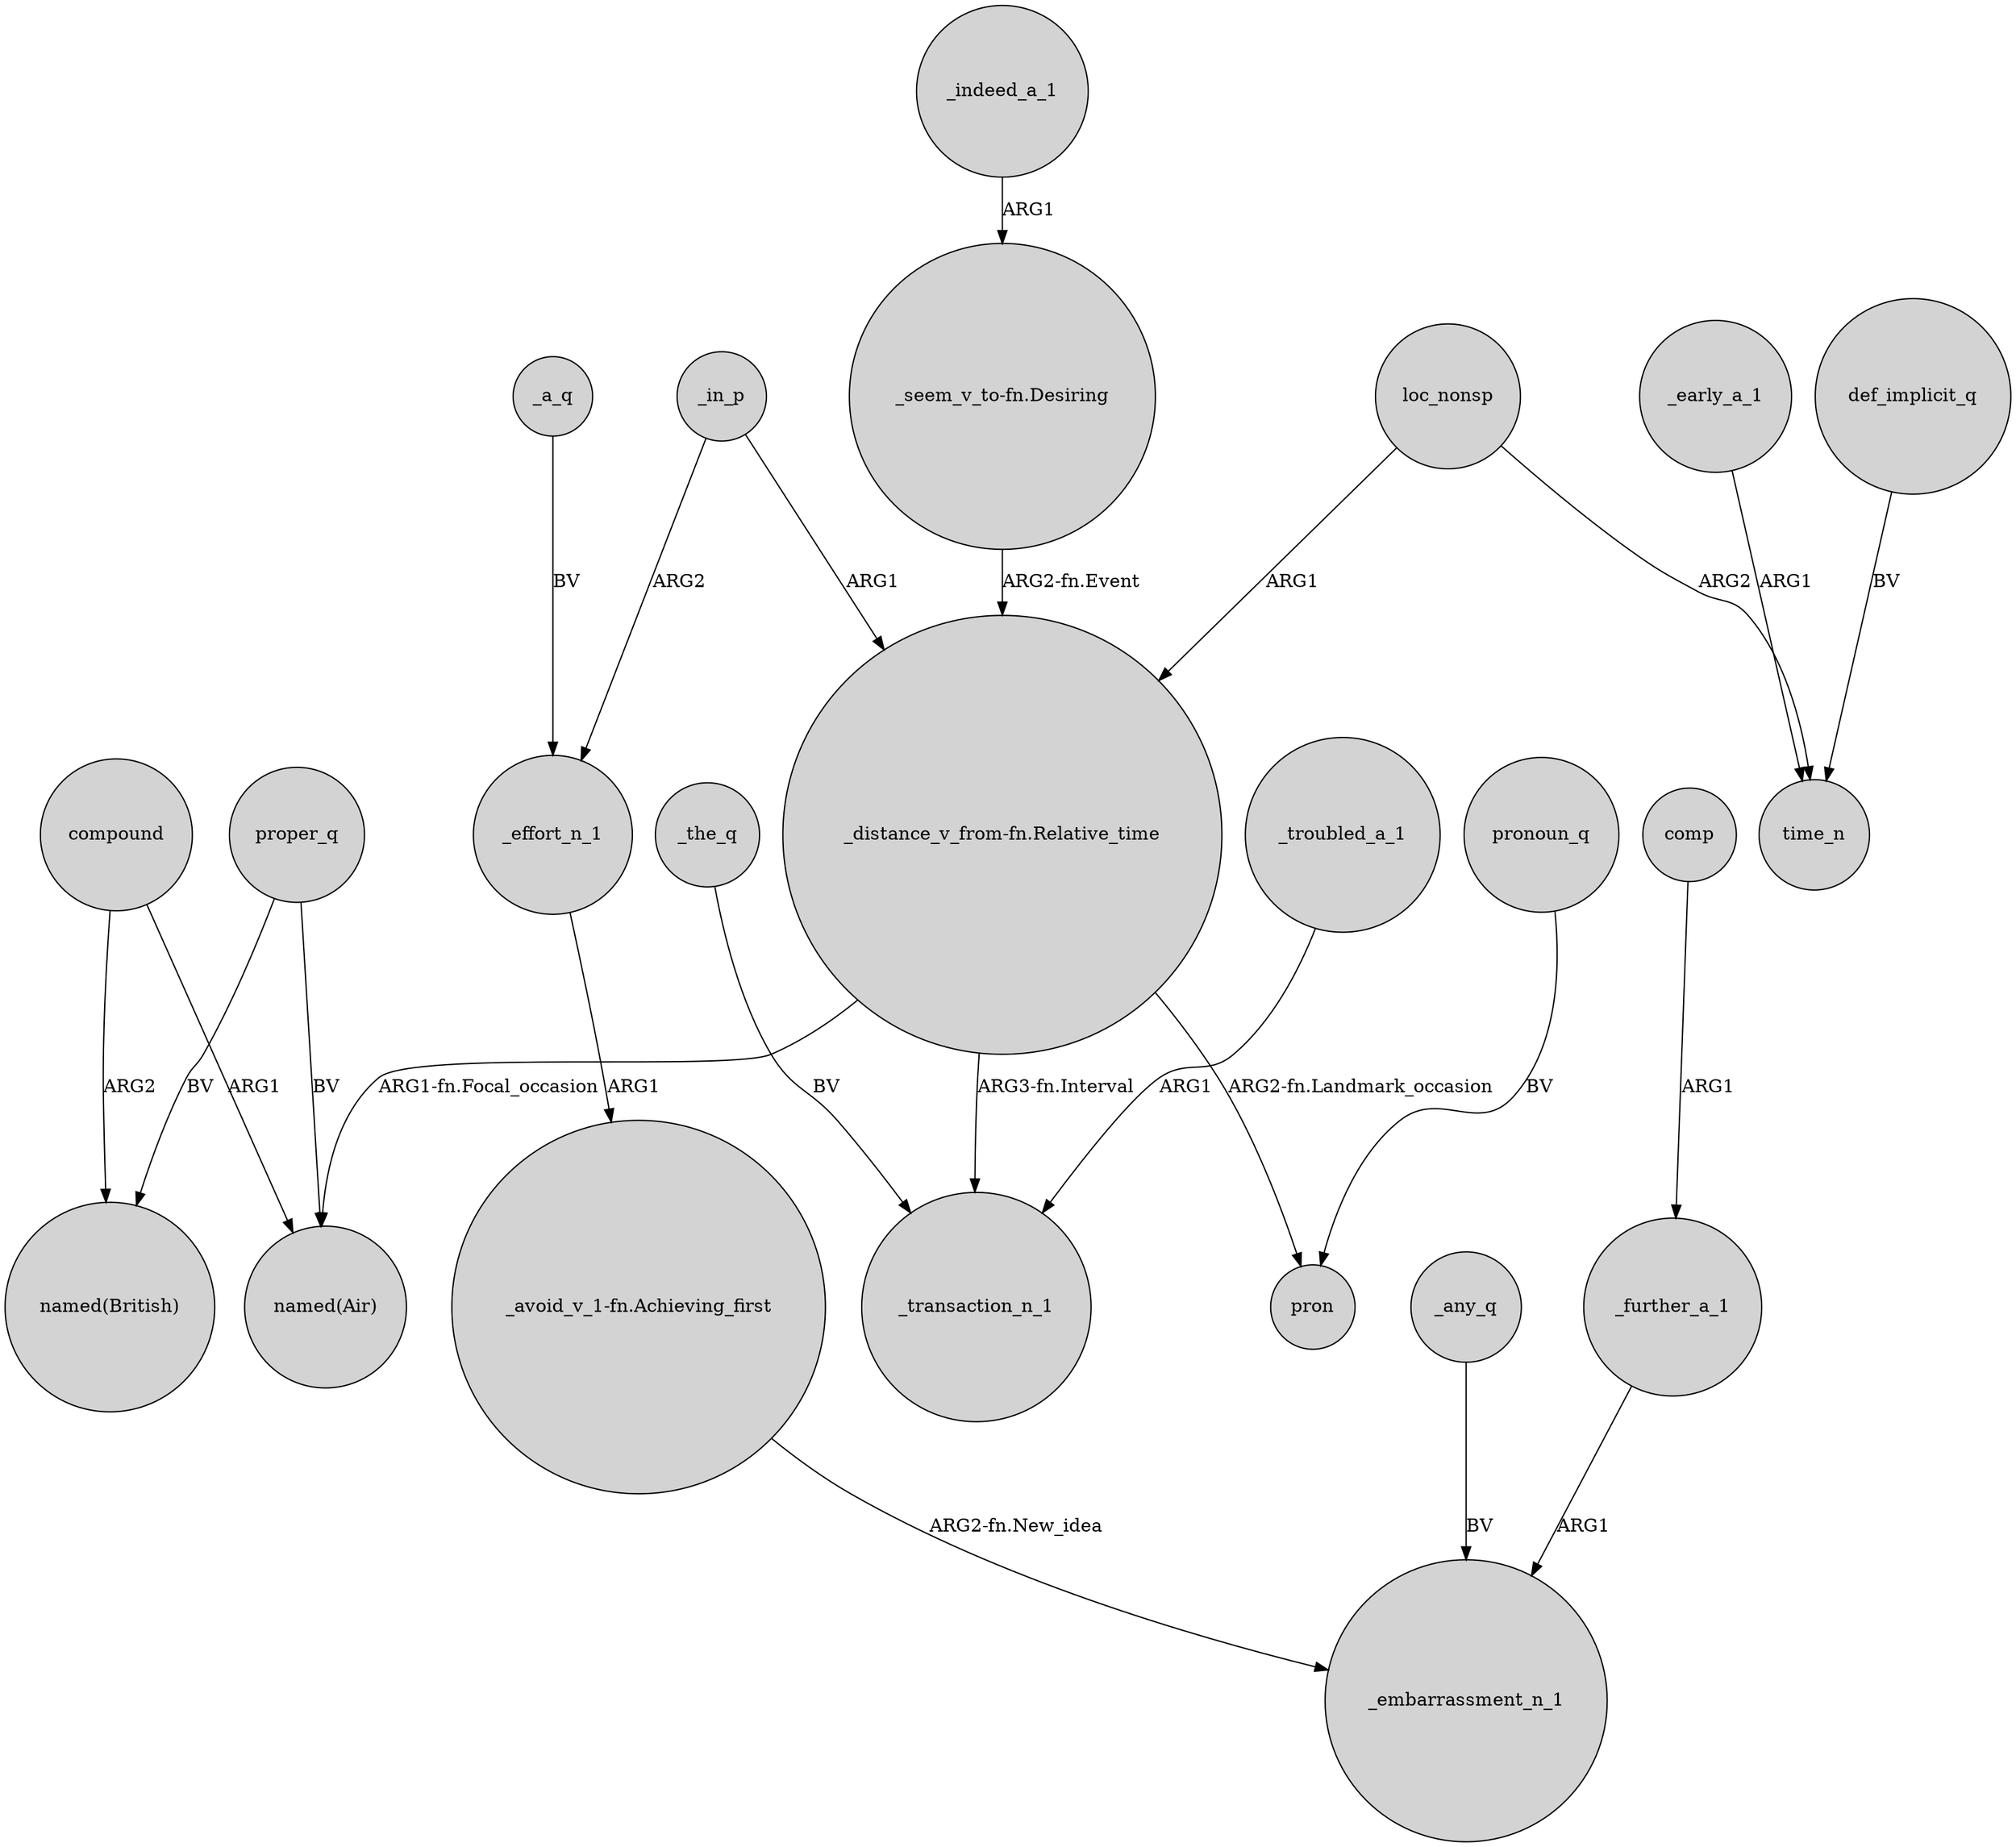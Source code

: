 digraph {
	node [shape=circle style=filled]
	proper_q -> "named(British)" [label=BV]
	_early_a_1 -> time_n [label=ARG1]
	_in_p -> _effort_n_1 [label=ARG2]
	_in_p -> "_distance_v_from-fn.Relative_time" [label=ARG1]
	compound -> "named(Air)" [label=ARG1]
	_indeed_a_1 -> "_seem_v_to-fn.Desiring" [label=ARG1]
	loc_nonsp -> "_distance_v_from-fn.Relative_time" [label=ARG1]
	proper_q -> "named(Air)" [label=BV]
	_a_q -> _effort_n_1 [label=BV]
	_further_a_1 -> _embarrassment_n_1 [label=ARG1]
	pronoun_q -> pron [label=BV]
	_the_q -> _transaction_n_1 [label=BV]
	_any_q -> _embarrassment_n_1 [label=BV]
	"_avoid_v_1-fn.Achieving_first" -> _embarrassment_n_1 [label="ARG2-fn.New_idea"]
	"_distance_v_from-fn.Relative_time" -> pron [label="ARG2-fn.Landmark_occasion"]
	"_seem_v_to-fn.Desiring" -> "_distance_v_from-fn.Relative_time" [label="ARG2-fn.Event"]
	"_distance_v_from-fn.Relative_time" -> "named(Air)" [label="ARG1-fn.Focal_occasion"]
	compound -> "named(British)" [label=ARG2]
	comp -> _further_a_1 [label=ARG1]
	loc_nonsp -> time_n [label=ARG2]
	_troubled_a_1 -> _transaction_n_1 [label=ARG1]
	_effort_n_1 -> "_avoid_v_1-fn.Achieving_first" [label=ARG1]
	"_distance_v_from-fn.Relative_time" -> _transaction_n_1 [label="ARG3-fn.Interval"]
	def_implicit_q -> time_n [label=BV]
}
